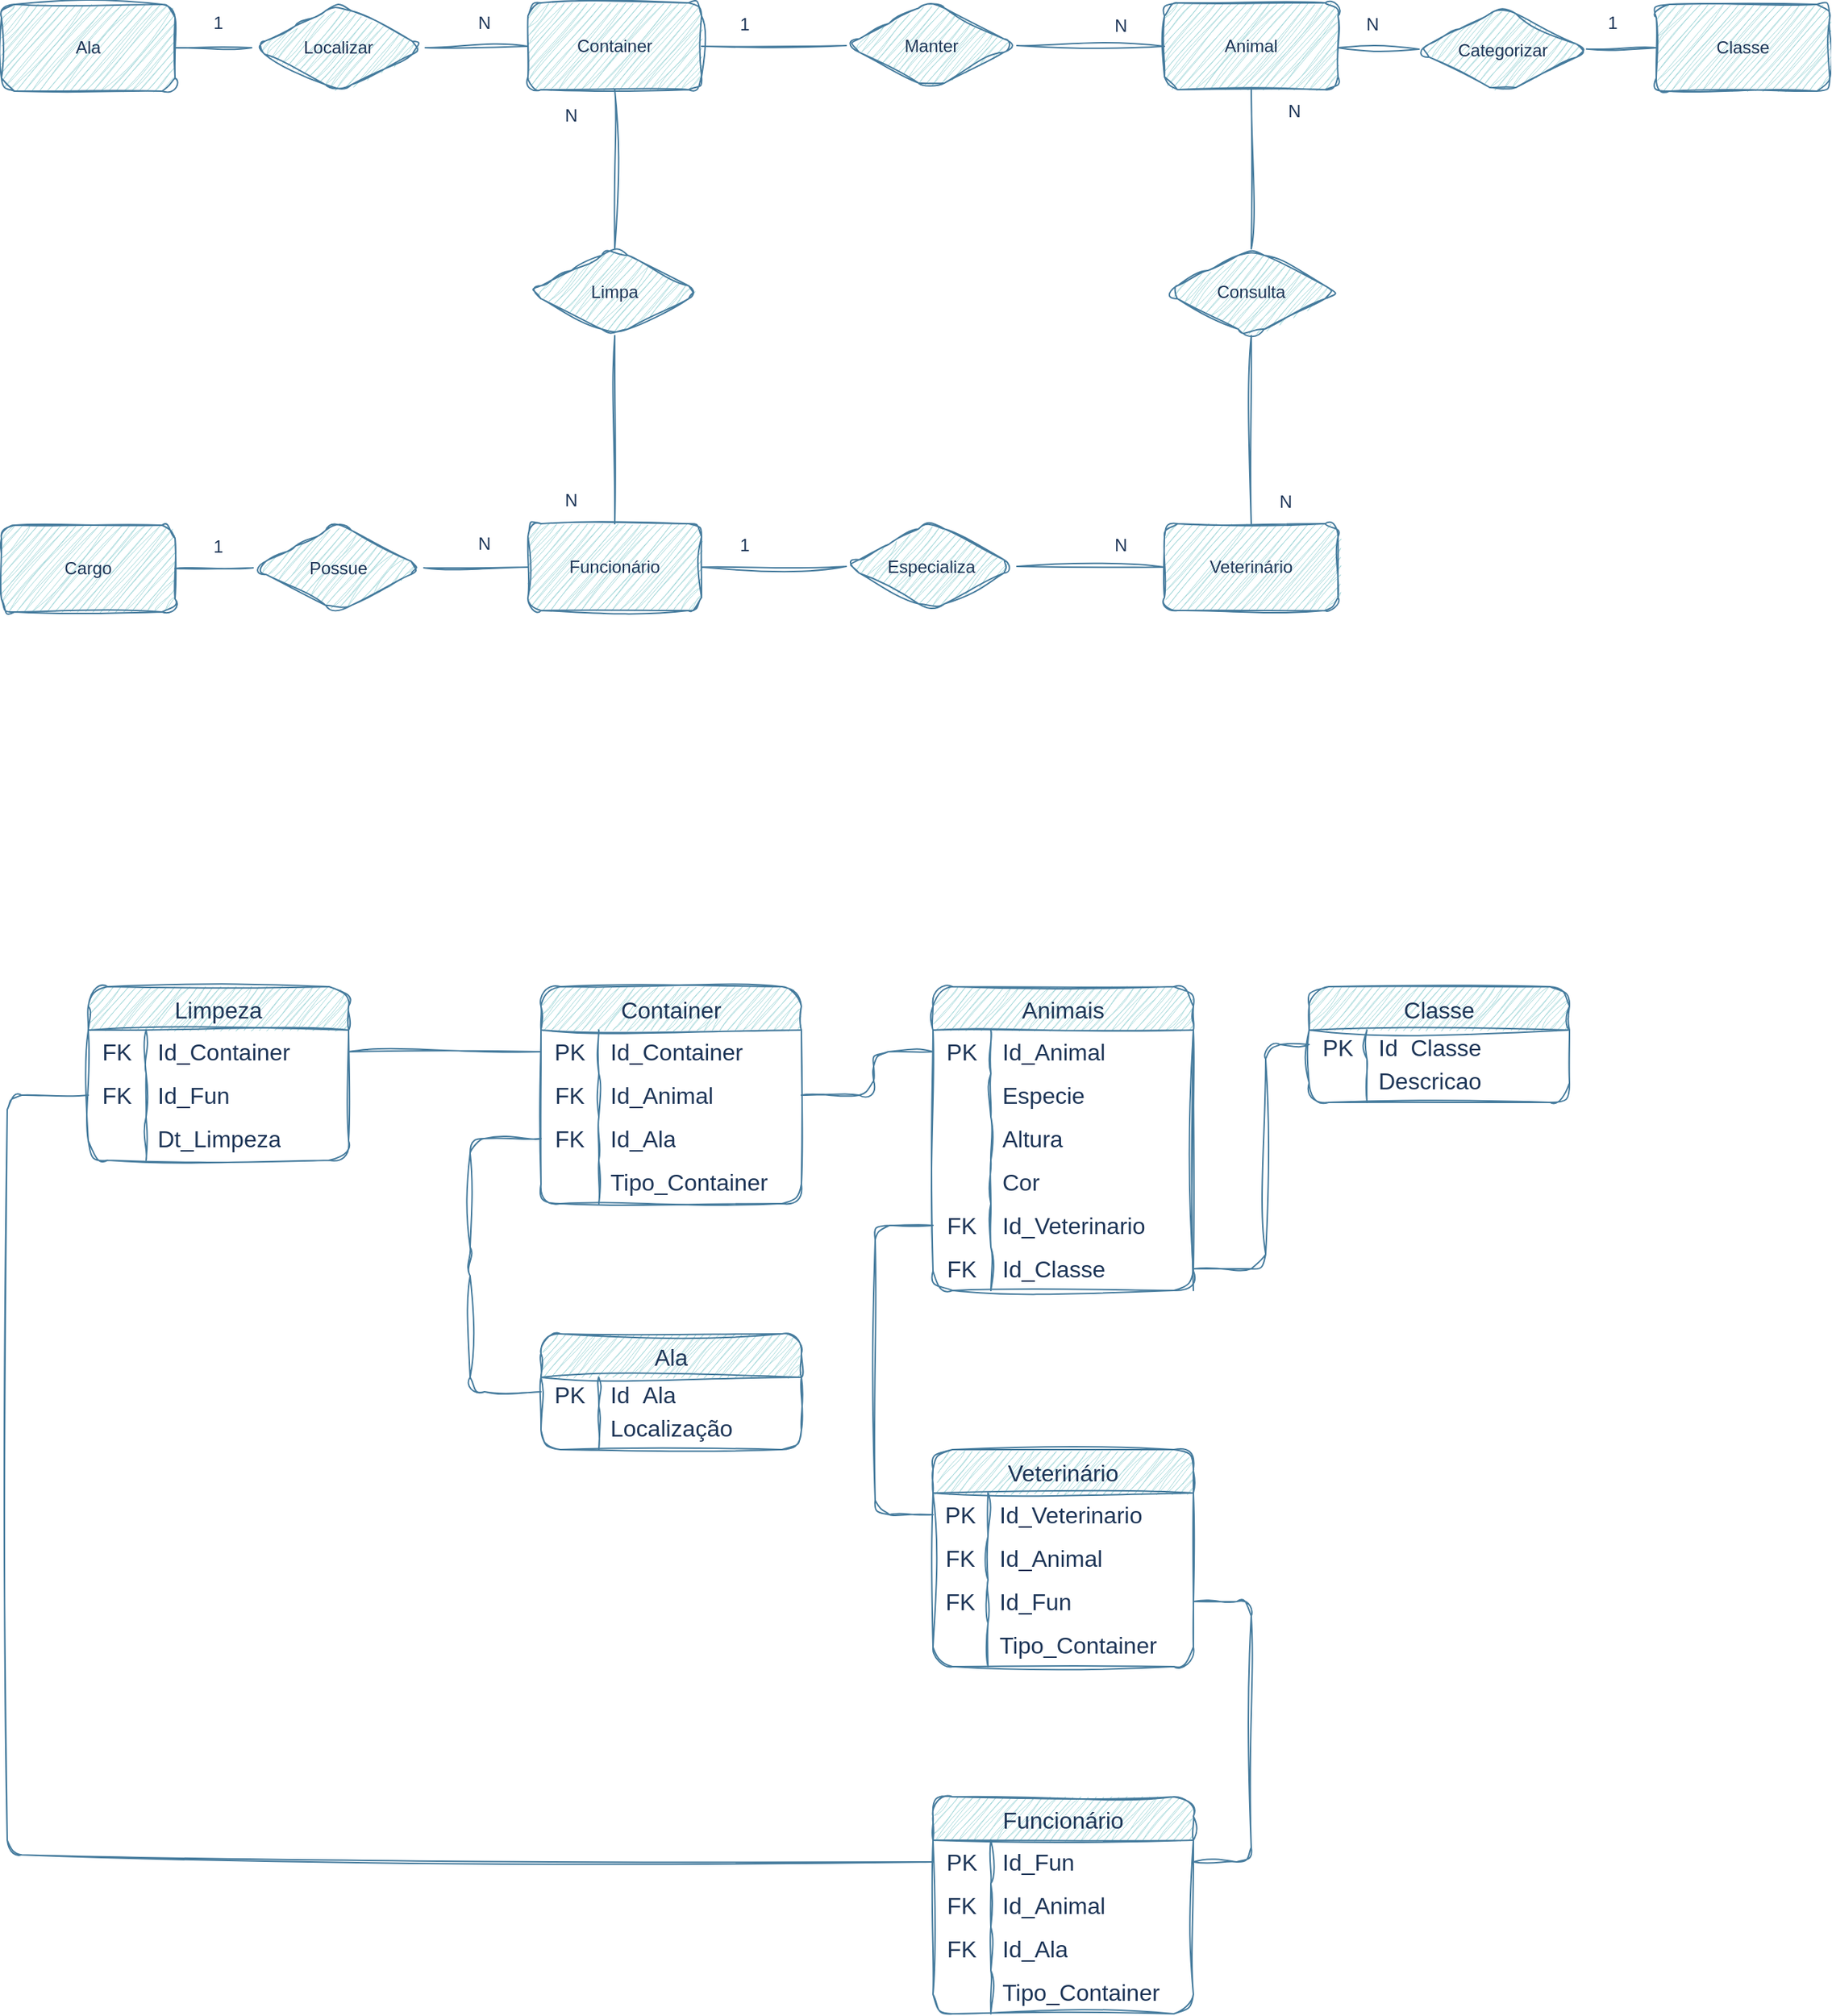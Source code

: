 <mxfile version="22.1.3" type="github">
  <diagram id="C5RBs43oDa-KdzZeNtuy" name="Page-1">
    <mxGraphModel dx="3082" dy="2547" grid="1" gridSize="10" guides="1" tooltips="1" connect="1" arrows="1" fold="1" page="1" pageScale="1" pageWidth="1169" pageHeight="827" background="#FFFFFF" math="0" shadow="0">
      <root>
        <mxCell id="WIyWlLk6GJQsqaUBKTNV-0" />
        <mxCell id="WIyWlLk6GJQsqaUBKTNV-1" parent="WIyWlLk6GJQsqaUBKTNV-0" />
        <mxCell id="AoaK_2IaSsDuwdZKF_Ht-1" value="Classe" style="rounded=1;whiteSpace=wrap;html=1;sketch=1;curveFitting=1;jiggle=2;labelBackgroundColor=none;fillColor=#A8DADC;strokeColor=#457B9D;fontColor=#1D3557;" parent="WIyWlLk6GJQsqaUBKTNV-1" vertex="1">
          <mxGeometry x="500" y="-919" width="120" height="60" as="geometry" />
        </mxCell>
        <mxCell id="AoaK_2IaSsDuwdZKF_Ht-3" value="" style="endArrow=none;html=1;rounded=1;entryX=0;entryY=0.5;entryDx=0;entryDy=0;sketch=1;curveFitting=1;jiggle=2;labelBackgroundColor=none;strokeColor=#457B9D;fontColor=default;" parent="WIyWlLk6GJQsqaUBKTNV-1" source="AoaK_2IaSsDuwdZKF_Ht-0" target="AoaK_2IaSsDuwdZKF_Ht-1" edge="1">
          <mxGeometry width="50" height="50" relative="1" as="geometry">
            <mxPoint x="478" y="-840" as="sourcePoint" />
            <mxPoint x="548.711" y="-890" as="targetPoint" />
          </mxGeometry>
        </mxCell>
        <mxCell id="AoaK_2IaSsDuwdZKF_Ht-4" value="Animal" style="rounded=1;whiteSpace=wrap;html=1;sketch=1;curveFitting=1;jiggle=2;labelBackgroundColor=none;fillColor=#A8DADC;strokeColor=#457B9D;fontColor=#1D3557;" parent="WIyWlLk6GJQsqaUBKTNV-1" vertex="1">
          <mxGeometry x="160" y="-920" width="120" height="60" as="geometry" />
        </mxCell>
        <mxCell id="AoaK_2IaSsDuwdZKF_Ht-8" value="N" style="text;html=1;strokeColor=none;fillColor=none;align=center;verticalAlign=middle;whiteSpace=wrap;rounded=1;sketch=1;curveFitting=1;jiggle=2;labelBackgroundColor=none;fontColor=#1D3557;" parent="WIyWlLk6GJQsqaUBKTNV-1" vertex="1">
          <mxGeometry x="274" y="-920" width="60" height="30" as="geometry" />
        </mxCell>
        <mxCell id="AoaK_2IaSsDuwdZKF_Ht-9" value="1" style="text;html=1;strokeColor=none;fillColor=none;align=center;verticalAlign=middle;whiteSpace=wrap;rounded=1;sketch=1;curveFitting=1;jiggle=2;labelBackgroundColor=none;fontColor=#1D3557;" parent="WIyWlLk6GJQsqaUBKTNV-1" vertex="1">
          <mxGeometry x="440" y="-921" width="60" height="30" as="geometry" />
        </mxCell>
        <mxCell id="AoaK_2IaSsDuwdZKF_Ht-14" value="Manter" style="rhombus;whiteSpace=wrap;html=1;rounded=1;sketch=1;curveFitting=1;jiggle=2;labelBackgroundColor=none;fillColor=#A8DADC;strokeColor=#457B9D;fontColor=#1D3557;" parent="WIyWlLk6GJQsqaUBKTNV-1" vertex="1">
          <mxGeometry x="-60" y="-921" width="118" height="61" as="geometry" />
        </mxCell>
        <mxCell id="AoaK_2IaSsDuwdZKF_Ht-15" value="Container" style="rounded=1;whiteSpace=wrap;html=1;sketch=1;curveFitting=1;jiggle=2;labelBackgroundColor=none;fillColor=#A8DADC;strokeColor=#457B9D;fontColor=#1D3557;" parent="WIyWlLk6GJQsqaUBKTNV-1" vertex="1">
          <mxGeometry x="-280" y="-920" width="120" height="60" as="geometry" />
        </mxCell>
        <mxCell id="AoaK_2IaSsDuwdZKF_Ht-16" value="" style="endArrow=none;html=1;rounded=1;exitX=1;exitY=0.5;exitDx=0;exitDy=0;entryX=0;entryY=0.5;entryDx=0;entryDy=0;sketch=1;curveFitting=1;jiggle=2;labelBackgroundColor=none;strokeColor=#457B9D;fontColor=default;" parent="WIyWlLk6GJQsqaUBKTNV-1" source="AoaK_2IaSsDuwdZKF_Ht-14" target="AoaK_2IaSsDuwdZKF_Ht-4" edge="1">
          <mxGeometry width="50" height="50" relative="1" as="geometry">
            <mxPoint x="290" y="-880" as="sourcePoint" />
            <mxPoint x="390" y="-880" as="targetPoint" />
          </mxGeometry>
        </mxCell>
        <mxCell id="AoaK_2IaSsDuwdZKF_Ht-17" value="" style="endArrow=none;html=1;rounded=1;exitX=1;exitY=0.5;exitDx=0;exitDy=0;entryX=0;entryY=0.5;entryDx=0;entryDy=0;sketch=1;curveFitting=1;jiggle=2;labelBackgroundColor=none;strokeColor=#457B9D;fontColor=default;" parent="WIyWlLk6GJQsqaUBKTNV-1" source="AoaK_2IaSsDuwdZKF_Ht-15" target="AoaK_2IaSsDuwdZKF_Ht-14" edge="1">
          <mxGeometry width="50" height="50" relative="1" as="geometry">
            <mxPoint x="38" y="-880" as="sourcePoint" />
            <mxPoint x="170" y="-880" as="targetPoint" />
          </mxGeometry>
        </mxCell>
        <mxCell id="AoaK_2IaSsDuwdZKF_Ht-18" value="N" style="text;html=1;strokeColor=none;fillColor=none;align=center;verticalAlign=middle;whiteSpace=wrap;rounded=1;sketch=1;curveFitting=1;jiggle=2;labelBackgroundColor=none;fontColor=#1D3557;" parent="WIyWlLk6GJQsqaUBKTNV-1" vertex="1">
          <mxGeometry x="100" y="-919" width="60" height="30" as="geometry" />
        </mxCell>
        <mxCell id="AoaK_2IaSsDuwdZKF_Ht-19" value="1" style="text;html=1;strokeColor=none;fillColor=none;align=center;verticalAlign=middle;whiteSpace=wrap;rounded=1;sketch=1;curveFitting=1;jiggle=2;labelBackgroundColor=none;fontColor=#1D3557;" parent="WIyWlLk6GJQsqaUBKTNV-1" vertex="1">
          <mxGeometry x="-160" y="-920" width="60" height="30" as="geometry" />
        </mxCell>
        <mxCell id="AoaK_2IaSsDuwdZKF_Ht-26" value="Veterinário" style="rounded=1;whiteSpace=wrap;html=1;sketch=1;curveFitting=1;jiggle=2;labelBackgroundColor=none;fillColor=#A8DADC;strokeColor=#457B9D;fontColor=#1D3557;" parent="WIyWlLk6GJQsqaUBKTNV-1" vertex="1">
          <mxGeometry x="160" y="-560" width="120" height="60" as="geometry" />
        </mxCell>
        <mxCell id="AoaK_2IaSsDuwdZKF_Ht-27" value="Consulta" style="rhombus;whiteSpace=wrap;html=1;rounded=1;sketch=1;curveFitting=1;jiggle=2;labelBackgroundColor=none;fillColor=#A8DADC;strokeColor=#457B9D;fontColor=#1D3557;" parent="WIyWlLk6GJQsqaUBKTNV-1" vertex="1">
          <mxGeometry x="160" y="-750" width="120" height="60" as="geometry" />
        </mxCell>
        <mxCell id="AoaK_2IaSsDuwdZKF_Ht-29" value="" style="endArrow=none;html=1;rounded=1;entryX=0.5;entryY=0;entryDx=0;entryDy=0;exitX=0.5;exitY=1;exitDx=0;exitDy=0;sketch=1;curveFitting=1;jiggle=2;labelBackgroundColor=none;strokeColor=#457B9D;fontColor=default;" parent="WIyWlLk6GJQsqaUBKTNV-1" source="AoaK_2IaSsDuwdZKF_Ht-27" target="AoaK_2IaSsDuwdZKF_Ht-26" edge="1">
          <mxGeometry width="50" height="50" relative="1" as="geometry">
            <mxPoint x="220" y="-680" as="sourcePoint" />
            <mxPoint x="230" y="-781" as="targetPoint" />
          </mxGeometry>
        </mxCell>
        <mxCell id="AoaK_2IaSsDuwdZKF_Ht-30" value="Funcionário" style="rounded=1;whiteSpace=wrap;html=1;sketch=1;curveFitting=1;jiggle=2;labelBackgroundColor=none;fillColor=#A8DADC;strokeColor=#457B9D;fontColor=#1D3557;" parent="WIyWlLk6GJQsqaUBKTNV-1" vertex="1">
          <mxGeometry x="-280" y="-560" width="120" height="60" as="geometry" />
        </mxCell>
        <mxCell id="AoaK_2IaSsDuwdZKF_Ht-35" value="N" style="text;html=1;strokeColor=none;fillColor=none;align=center;verticalAlign=middle;whiteSpace=wrap;rounded=1;sketch=1;curveFitting=1;jiggle=2;labelBackgroundColor=none;fontColor=#1D3557;" parent="WIyWlLk6GJQsqaUBKTNV-1" vertex="1">
          <mxGeometry x="214" y="-590" width="60" height="30" as="geometry" />
        </mxCell>
        <mxCell id="AoaK_2IaSsDuwdZKF_Ht-44" value="Animais" style="shape=table;startSize=30;container=1;collapsible=0;childLayout=tableLayout;fixedRows=1;rowLines=0;fontStyle=0;strokeColor=#457B9D;fontSize=16;rounded=1;sketch=1;curveFitting=1;jiggle=2;labelBackgroundColor=none;fillColor=#A8DADC;fontColor=#1D3557;" parent="WIyWlLk6GJQsqaUBKTNV-1" vertex="1">
          <mxGeometry y="-240" width="180" height="210" as="geometry" />
        </mxCell>
        <mxCell id="AoaK_2IaSsDuwdZKF_Ht-45" value="" style="shape=tableRow;horizontal=0;startSize=0;swimlaneHead=0;swimlaneBody=0;top=0;left=0;bottom=0;right=0;collapsible=0;dropTarget=0;fillColor=none;points=[[0,0.5],[1,0.5]];portConstraint=eastwest;strokeColor=#457B9D;fontSize=16;rounded=1;sketch=1;curveFitting=1;jiggle=2;labelBackgroundColor=none;fontColor=#1D3557;" parent="AoaK_2IaSsDuwdZKF_Ht-44" vertex="1">
          <mxGeometry y="30" width="180" height="30" as="geometry" />
        </mxCell>
        <mxCell id="AoaK_2IaSsDuwdZKF_Ht-46" value="PK" style="shape=partialRectangle;html=1;whiteSpace=wrap;connectable=0;fillColor=none;top=0;left=0;bottom=0;right=0;overflow=hidden;pointerEvents=1;strokeColor=#457B9D;fontSize=16;rounded=1;sketch=1;curveFitting=1;jiggle=2;labelBackgroundColor=none;fontColor=#1D3557;" parent="AoaK_2IaSsDuwdZKF_Ht-45" vertex="1">
          <mxGeometry width="40" height="30" as="geometry">
            <mxRectangle width="40" height="30" as="alternateBounds" />
          </mxGeometry>
        </mxCell>
        <mxCell id="AoaK_2IaSsDuwdZKF_Ht-47" value="Id_Animal" style="shape=partialRectangle;html=1;whiteSpace=wrap;connectable=0;fillColor=none;top=0;left=0;bottom=0;right=0;align=left;spacingLeft=6;overflow=hidden;strokeColor=#457B9D;fontSize=16;rounded=1;sketch=1;curveFitting=1;jiggle=2;labelBackgroundColor=none;fontColor=#1D3557;" parent="AoaK_2IaSsDuwdZKF_Ht-45" vertex="1">
          <mxGeometry x="40" width="140" height="30" as="geometry">
            <mxRectangle width="140" height="30" as="alternateBounds" />
          </mxGeometry>
        </mxCell>
        <mxCell id="AoaK_2IaSsDuwdZKF_Ht-48" value="" style="shape=tableRow;horizontal=0;startSize=0;swimlaneHead=0;swimlaneBody=0;top=0;left=0;bottom=0;right=0;collapsible=0;dropTarget=0;fillColor=none;points=[[0,0.5],[1,0.5]];portConstraint=eastwest;strokeColor=#457B9D;fontSize=16;rounded=1;sketch=1;curveFitting=1;jiggle=2;labelBackgroundColor=none;fontColor=#1D3557;" parent="AoaK_2IaSsDuwdZKF_Ht-44" vertex="1">
          <mxGeometry y="60" width="180" height="30" as="geometry" />
        </mxCell>
        <mxCell id="AoaK_2IaSsDuwdZKF_Ht-49" value="" style="shape=partialRectangle;html=1;whiteSpace=wrap;connectable=0;fillColor=none;top=0;left=0;bottom=0;right=0;overflow=hidden;strokeColor=#457B9D;fontSize=16;rounded=1;sketch=1;curveFitting=1;jiggle=2;labelBackgroundColor=none;fontColor=#1D3557;" parent="AoaK_2IaSsDuwdZKF_Ht-48" vertex="1">
          <mxGeometry width="40" height="30" as="geometry">
            <mxRectangle width="40" height="30" as="alternateBounds" />
          </mxGeometry>
        </mxCell>
        <mxCell id="AoaK_2IaSsDuwdZKF_Ht-50" value="Especie" style="shape=partialRectangle;html=1;whiteSpace=wrap;connectable=0;fillColor=none;top=0;left=0;bottom=0;right=0;align=left;spacingLeft=6;overflow=hidden;strokeColor=#457B9D;fontSize=16;rounded=1;sketch=1;curveFitting=1;jiggle=2;labelBackgroundColor=none;fontColor=#1D3557;" parent="AoaK_2IaSsDuwdZKF_Ht-48" vertex="1">
          <mxGeometry x="40" width="140" height="30" as="geometry">
            <mxRectangle width="140" height="30" as="alternateBounds" />
          </mxGeometry>
        </mxCell>
        <mxCell id="AoaK_2IaSsDuwdZKF_Ht-51" value="" style="shape=tableRow;horizontal=0;startSize=0;swimlaneHead=0;swimlaneBody=0;top=0;left=0;bottom=0;right=0;collapsible=0;dropTarget=0;fillColor=none;points=[[0,0.5],[1,0.5]];portConstraint=eastwest;strokeColor=#457B9D;fontSize=16;rounded=1;sketch=1;curveFitting=1;jiggle=2;labelBackgroundColor=none;fontColor=#1D3557;" parent="AoaK_2IaSsDuwdZKF_Ht-44" vertex="1">
          <mxGeometry y="90" width="180" height="30" as="geometry" />
        </mxCell>
        <mxCell id="AoaK_2IaSsDuwdZKF_Ht-52" value="" style="shape=partialRectangle;html=1;whiteSpace=wrap;connectable=0;fillColor=none;top=0;left=0;bottom=0;right=0;overflow=hidden;strokeColor=#457B9D;fontSize=16;rounded=1;sketch=1;curveFitting=1;jiggle=2;labelBackgroundColor=none;fontColor=#1D3557;" parent="AoaK_2IaSsDuwdZKF_Ht-51" vertex="1">
          <mxGeometry width="40" height="30" as="geometry">
            <mxRectangle width="40" height="30" as="alternateBounds" />
          </mxGeometry>
        </mxCell>
        <mxCell id="AoaK_2IaSsDuwdZKF_Ht-53" value="Altura" style="shape=partialRectangle;html=1;whiteSpace=wrap;connectable=0;fillColor=none;top=0;left=0;bottom=0;right=0;align=left;spacingLeft=6;overflow=hidden;strokeColor=#457B9D;fontSize=16;rounded=1;sketch=1;curveFitting=1;jiggle=2;labelBackgroundColor=none;fontColor=#1D3557;" parent="AoaK_2IaSsDuwdZKF_Ht-51" vertex="1">
          <mxGeometry x="40" width="140" height="30" as="geometry">
            <mxRectangle width="140" height="30" as="alternateBounds" />
          </mxGeometry>
        </mxCell>
        <mxCell id="AoaK_2IaSsDuwdZKF_Ht-56" value="" style="shape=tableRow;horizontal=0;startSize=0;swimlaneHead=0;swimlaneBody=0;top=0;left=0;bottom=0;right=0;collapsible=0;dropTarget=0;fillColor=none;points=[[0,0.5],[1,0.5]];portConstraint=eastwest;strokeColor=#457B9D;fontSize=16;rounded=1;sketch=1;curveFitting=1;jiggle=2;labelBackgroundColor=none;fontColor=#1D3557;" parent="AoaK_2IaSsDuwdZKF_Ht-44" vertex="1">
          <mxGeometry y="120" width="180" height="30" as="geometry" />
        </mxCell>
        <mxCell id="AoaK_2IaSsDuwdZKF_Ht-57" value="" style="shape=partialRectangle;html=1;whiteSpace=wrap;connectable=0;fillColor=none;top=0;left=0;bottom=0;right=0;overflow=hidden;strokeColor=#457B9D;fontSize=16;rounded=1;sketch=1;curveFitting=1;jiggle=2;labelBackgroundColor=none;fontColor=#1D3557;" parent="AoaK_2IaSsDuwdZKF_Ht-56" vertex="1">
          <mxGeometry width="40" height="30" as="geometry">
            <mxRectangle width="40" height="30" as="alternateBounds" />
          </mxGeometry>
        </mxCell>
        <mxCell id="AoaK_2IaSsDuwdZKF_Ht-58" value="Cor" style="shape=partialRectangle;html=1;whiteSpace=wrap;connectable=0;fillColor=none;top=0;left=0;bottom=0;right=0;align=left;spacingLeft=6;overflow=hidden;strokeColor=#457B9D;fontSize=16;rounded=1;sketch=1;curveFitting=1;jiggle=2;labelBackgroundColor=none;fontColor=#1D3557;" parent="AoaK_2IaSsDuwdZKF_Ht-56" vertex="1">
          <mxGeometry x="40" width="140" height="30" as="geometry">
            <mxRectangle width="140" height="30" as="alternateBounds" />
          </mxGeometry>
        </mxCell>
        <mxCell id="lIdoPf1gGKjcN349rqHI-57" value="" style="shape=tableRow;horizontal=0;startSize=0;swimlaneHead=0;swimlaneBody=0;top=0;left=0;bottom=0;right=0;collapsible=0;dropTarget=0;fillColor=none;points=[[0,0.5],[1,0.5]];portConstraint=eastwest;strokeColor=#457B9D;fontSize=16;rounded=1;sketch=1;curveFitting=1;jiggle=2;labelBackgroundColor=none;fontColor=#1D3557;" vertex="1" parent="AoaK_2IaSsDuwdZKF_Ht-44">
          <mxGeometry y="150" width="180" height="30" as="geometry" />
        </mxCell>
        <mxCell id="lIdoPf1gGKjcN349rqHI-58" value="FK" style="shape=partialRectangle;html=1;whiteSpace=wrap;connectable=0;fillColor=none;top=0;left=0;bottom=0;right=0;overflow=hidden;strokeColor=#457B9D;fontSize=16;rounded=1;sketch=1;curveFitting=1;jiggle=2;labelBackgroundColor=none;fontColor=#1D3557;" vertex="1" parent="lIdoPf1gGKjcN349rqHI-57">
          <mxGeometry width="40" height="30" as="geometry">
            <mxRectangle width="40" height="30" as="alternateBounds" />
          </mxGeometry>
        </mxCell>
        <mxCell id="lIdoPf1gGKjcN349rqHI-59" value="Id_Veterinario" style="shape=partialRectangle;html=1;whiteSpace=wrap;connectable=0;fillColor=none;top=0;left=0;bottom=0;right=0;align=left;spacingLeft=6;overflow=hidden;strokeColor=#457B9D;fontSize=16;rounded=1;sketch=1;curveFitting=1;jiggle=2;labelBackgroundColor=none;fontColor=#1D3557;" vertex="1" parent="lIdoPf1gGKjcN349rqHI-57">
          <mxGeometry x="40" width="140" height="30" as="geometry">
            <mxRectangle width="140" height="30" as="alternateBounds" />
          </mxGeometry>
        </mxCell>
        <mxCell id="AoaK_2IaSsDuwdZKF_Ht-115" value="" style="shape=tableRow;horizontal=0;startSize=0;swimlaneHead=0;swimlaneBody=0;top=0;left=0;bottom=0;right=0;collapsible=0;dropTarget=0;fillColor=none;points=[[0,0.5],[1,0.5]];portConstraint=eastwest;strokeColor=#457B9D;fontSize=16;rounded=1;sketch=1;curveFitting=1;jiggle=2;labelBackgroundColor=none;fontColor=#1D3557;" parent="AoaK_2IaSsDuwdZKF_Ht-44" vertex="1">
          <mxGeometry y="180" width="180" height="30" as="geometry" />
        </mxCell>
        <mxCell id="AoaK_2IaSsDuwdZKF_Ht-116" value="FK" style="shape=partialRectangle;html=1;whiteSpace=wrap;connectable=0;fillColor=none;top=0;left=0;bottom=0;right=0;overflow=hidden;strokeColor=#457B9D;fontSize=16;rounded=1;sketch=1;curveFitting=1;jiggle=2;labelBackgroundColor=none;fontColor=#1D3557;" parent="AoaK_2IaSsDuwdZKF_Ht-115" vertex="1">
          <mxGeometry width="40" height="30" as="geometry">
            <mxRectangle width="40" height="30" as="alternateBounds" />
          </mxGeometry>
        </mxCell>
        <mxCell id="AoaK_2IaSsDuwdZKF_Ht-117" value="Id_Classe" style="shape=partialRectangle;html=1;whiteSpace=wrap;connectable=0;fillColor=none;top=0;left=0;bottom=0;right=0;align=left;spacingLeft=6;overflow=hidden;strokeColor=#457B9D;fontSize=16;rounded=1;sketch=1;curveFitting=1;jiggle=2;labelBackgroundColor=none;fontColor=#1D3557;" parent="AoaK_2IaSsDuwdZKF_Ht-115" vertex="1">
          <mxGeometry x="40" width="140" height="30" as="geometry">
            <mxRectangle width="140" height="30" as="alternateBounds" />
          </mxGeometry>
        </mxCell>
        <mxCell id="lIdoPf1gGKjcN349rqHI-10" value="" style="shape=waypoint;sketch=1;size=6;pointerEvents=1;points=[];fillColor=#A8DADC;resizable=0;rotatable=0;perimeter=centerPerimeter;snapToPoint=1;fontSize=16;strokeColor=#457B9D;fontColor=#1D3557;startSize=30;fontStyle=0;rounded=1;curveFitting=1;jiggle=2;labelBackgroundColor=none;hachureGap=4;fontFamily=Architects Daughter;fontSource=https%3A%2F%2Ffonts.googleapis.com%2Fcss%3Ffamily%3DArchitects%2BDaughter;" vertex="1" parent="AoaK_2IaSsDuwdZKF_Ht-115">
          <mxGeometry x="180" width="NaN" height="30" as="geometry">
            <mxRectangle width="NaN" height="30" as="alternateBounds" />
          </mxGeometry>
        </mxCell>
        <mxCell id="AoaK_2IaSsDuwdZKF_Ht-59" value="Container" style="shape=table;startSize=30;container=1;collapsible=0;childLayout=tableLayout;fixedRows=1;rowLines=0;fontStyle=0;strokeColor=#457B9D;fontSize=16;rounded=1;sketch=1;curveFitting=1;jiggle=2;labelBackgroundColor=none;fillColor=#A8DADC;fontColor=#1D3557;" parent="WIyWlLk6GJQsqaUBKTNV-1" vertex="1">
          <mxGeometry x="-271" y="-240" width="180" height="150" as="geometry" />
        </mxCell>
        <mxCell id="AoaK_2IaSsDuwdZKF_Ht-60" value="" style="shape=tableRow;horizontal=0;startSize=0;swimlaneHead=0;swimlaneBody=0;top=0;left=0;bottom=0;right=0;collapsible=0;dropTarget=0;fillColor=none;points=[[0,0.5],[1,0.5]];portConstraint=eastwest;strokeColor=#457B9D;fontSize=16;rounded=1;sketch=1;curveFitting=1;jiggle=2;labelBackgroundColor=none;fontColor=#1D3557;" parent="AoaK_2IaSsDuwdZKF_Ht-59" vertex="1">
          <mxGeometry y="30" width="180" height="30" as="geometry" />
        </mxCell>
        <mxCell id="AoaK_2IaSsDuwdZKF_Ht-61" value="PK" style="shape=partialRectangle;html=1;whiteSpace=wrap;connectable=0;fillColor=none;top=0;left=0;bottom=0;right=0;overflow=hidden;pointerEvents=1;strokeColor=#457B9D;fontSize=16;rounded=1;sketch=1;curveFitting=1;jiggle=2;labelBackgroundColor=none;fontColor=#1D3557;" parent="AoaK_2IaSsDuwdZKF_Ht-60" vertex="1">
          <mxGeometry width="40" height="30" as="geometry">
            <mxRectangle width="40" height="30" as="alternateBounds" />
          </mxGeometry>
        </mxCell>
        <mxCell id="AoaK_2IaSsDuwdZKF_Ht-62" value="Id_Container" style="shape=partialRectangle;html=1;whiteSpace=wrap;connectable=0;fillColor=none;top=0;left=0;bottom=0;right=0;align=left;spacingLeft=6;overflow=hidden;strokeColor=#457B9D;fontSize=16;rounded=1;sketch=1;curveFitting=1;jiggle=2;labelBackgroundColor=none;fontColor=#1D3557;" parent="AoaK_2IaSsDuwdZKF_Ht-60" vertex="1">
          <mxGeometry x="40" width="140" height="30" as="geometry">
            <mxRectangle width="140" height="30" as="alternateBounds" />
          </mxGeometry>
        </mxCell>
        <mxCell id="AoaK_2IaSsDuwdZKF_Ht-63" value="" style="shape=tableRow;horizontal=0;startSize=0;swimlaneHead=0;swimlaneBody=0;top=0;left=0;bottom=0;right=0;collapsible=0;dropTarget=0;fillColor=none;points=[[0,0.5],[1,0.5]];portConstraint=eastwest;strokeColor=#457B9D;fontSize=16;rounded=1;sketch=1;curveFitting=1;jiggle=2;labelBackgroundColor=none;fontColor=#1D3557;" parent="AoaK_2IaSsDuwdZKF_Ht-59" vertex="1">
          <mxGeometry y="60" width="180" height="30" as="geometry" />
        </mxCell>
        <mxCell id="AoaK_2IaSsDuwdZKF_Ht-64" value="FK" style="shape=partialRectangle;html=1;whiteSpace=wrap;connectable=0;fillColor=none;top=0;left=0;bottom=0;right=0;overflow=hidden;strokeColor=#457B9D;fontSize=16;rounded=1;sketch=1;curveFitting=1;jiggle=2;labelBackgroundColor=none;fontColor=#1D3557;" parent="AoaK_2IaSsDuwdZKF_Ht-63" vertex="1">
          <mxGeometry width="40" height="30" as="geometry">
            <mxRectangle width="40" height="30" as="alternateBounds" />
          </mxGeometry>
        </mxCell>
        <mxCell id="AoaK_2IaSsDuwdZKF_Ht-65" value="Id_Animal" style="shape=partialRectangle;html=1;whiteSpace=wrap;connectable=0;fillColor=none;top=0;left=0;bottom=0;right=0;align=left;spacingLeft=6;overflow=hidden;strokeColor=#457B9D;fontSize=16;rounded=1;sketch=1;curveFitting=1;jiggle=2;labelBackgroundColor=none;fontColor=#1D3557;" parent="AoaK_2IaSsDuwdZKF_Ht-63" vertex="1">
          <mxGeometry x="40" width="140" height="30" as="geometry">
            <mxRectangle width="140" height="30" as="alternateBounds" />
          </mxGeometry>
        </mxCell>
        <mxCell id="AoaK_2IaSsDuwdZKF_Ht-85" value="" style="shape=tableRow;horizontal=0;startSize=0;swimlaneHead=0;swimlaneBody=0;top=0;left=0;bottom=0;right=0;collapsible=0;dropTarget=0;fillColor=none;points=[[0,0.5],[1,0.5]];portConstraint=eastwest;strokeColor=#457B9D;fontSize=16;rounded=1;sketch=1;curveFitting=1;jiggle=2;labelBackgroundColor=none;fontColor=#1D3557;" parent="AoaK_2IaSsDuwdZKF_Ht-59" vertex="1">
          <mxGeometry y="90" width="180" height="30" as="geometry" />
        </mxCell>
        <mxCell id="AoaK_2IaSsDuwdZKF_Ht-86" value="FK" style="shape=partialRectangle;html=1;whiteSpace=wrap;connectable=0;fillColor=none;top=0;left=0;bottom=0;right=0;overflow=hidden;strokeColor=#457B9D;fontSize=16;rounded=1;sketch=1;curveFitting=1;jiggle=2;labelBackgroundColor=none;fontColor=#1D3557;" parent="AoaK_2IaSsDuwdZKF_Ht-85" vertex="1">
          <mxGeometry width="40" height="30" as="geometry">
            <mxRectangle width="40" height="30" as="alternateBounds" />
          </mxGeometry>
        </mxCell>
        <mxCell id="AoaK_2IaSsDuwdZKF_Ht-87" value="Id_Ala" style="shape=partialRectangle;html=1;whiteSpace=wrap;connectable=0;fillColor=none;top=0;left=0;bottom=0;right=0;align=left;spacingLeft=6;overflow=hidden;strokeColor=#457B9D;fontSize=16;rounded=1;sketch=1;curveFitting=1;jiggle=2;labelBackgroundColor=none;fontColor=#1D3557;" parent="AoaK_2IaSsDuwdZKF_Ht-85" vertex="1">
          <mxGeometry x="40" width="140" height="30" as="geometry">
            <mxRectangle width="140" height="30" as="alternateBounds" />
          </mxGeometry>
        </mxCell>
        <mxCell id="AoaK_2IaSsDuwdZKF_Ht-66" value="" style="shape=tableRow;horizontal=0;startSize=0;swimlaneHead=0;swimlaneBody=0;top=0;left=0;bottom=0;right=0;collapsible=0;dropTarget=0;fillColor=none;points=[[0,0.5],[1,0.5]];portConstraint=eastwest;strokeColor=#457B9D;fontSize=16;rounded=1;sketch=1;curveFitting=1;jiggle=2;labelBackgroundColor=none;fontColor=#1D3557;" parent="AoaK_2IaSsDuwdZKF_Ht-59" vertex="1">
          <mxGeometry y="120" width="180" height="30" as="geometry" />
        </mxCell>
        <mxCell id="AoaK_2IaSsDuwdZKF_Ht-67" value="" style="shape=partialRectangle;html=1;whiteSpace=wrap;connectable=0;fillColor=none;top=0;left=0;bottom=0;right=0;overflow=hidden;strokeColor=#457B9D;fontSize=16;rounded=1;sketch=1;curveFitting=1;jiggle=2;labelBackgroundColor=none;fontColor=#1D3557;" parent="AoaK_2IaSsDuwdZKF_Ht-66" vertex="1">
          <mxGeometry width="40" height="30" as="geometry">
            <mxRectangle width="40" height="30" as="alternateBounds" />
          </mxGeometry>
        </mxCell>
        <mxCell id="AoaK_2IaSsDuwdZKF_Ht-68" value="Tipo_Container" style="shape=partialRectangle;html=1;whiteSpace=wrap;connectable=0;fillColor=none;top=0;left=0;bottom=0;right=0;align=left;spacingLeft=6;overflow=hidden;strokeColor=#457B9D;fontSize=16;rounded=1;sketch=1;curveFitting=1;jiggle=2;labelBackgroundColor=none;fontColor=#1D3557;" parent="AoaK_2IaSsDuwdZKF_Ht-66" vertex="1">
          <mxGeometry x="40" width="140" height="30" as="geometry">
            <mxRectangle width="140" height="30" as="alternateBounds" />
          </mxGeometry>
        </mxCell>
        <mxCell id="AoaK_2IaSsDuwdZKF_Ht-75" value="Ala" style="shape=table;startSize=30;container=1;collapsible=0;childLayout=tableLayout;fixedRows=1;rowLines=0;fontStyle=0;strokeColor=#457B9D;fontSize=16;rounded=1;sketch=1;curveFitting=1;jiggle=2;labelBackgroundColor=none;fillColor=#A8DADC;fontColor=#1D3557;" parent="WIyWlLk6GJQsqaUBKTNV-1" vertex="1">
          <mxGeometry x="-271" width="180" height="80" as="geometry" />
        </mxCell>
        <mxCell id="AoaK_2IaSsDuwdZKF_Ht-76" value="" style="shape=tableRow;horizontal=0;startSize=0;swimlaneHead=0;swimlaneBody=0;top=0;left=0;bottom=0;right=0;collapsible=0;dropTarget=0;fillColor=none;points=[[0,0.5],[1,0.5]];portConstraint=eastwest;strokeColor=#457B9D;fontSize=16;rounded=1;sketch=1;curveFitting=1;jiggle=2;labelBackgroundColor=none;fontColor=#1D3557;" parent="AoaK_2IaSsDuwdZKF_Ht-75" vertex="1">
          <mxGeometry y="30" width="180" height="20" as="geometry" />
        </mxCell>
        <mxCell id="AoaK_2IaSsDuwdZKF_Ht-77" value="PK" style="shape=partialRectangle;html=1;whiteSpace=wrap;connectable=0;fillColor=none;top=0;left=0;bottom=0;right=0;overflow=hidden;pointerEvents=1;strokeColor=#457B9D;fontSize=16;rounded=1;sketch=1;curveFitting=1;jiggle=2;labelBackgroundColor=none;fontColor=#1D3557;" parent="AoaK_2IaSsDuwdZKF_Ht-76" vertex="1">
          <mxGeometry width="40" height="20" as="geometry">
            <mxRectangle width="40" height="20" as="alternateBounds" />
          </mxGeometry>
        </mxCell>
        <mxCell id="AoaK_2IaSsDuwdZKF_Ht-78" value="Id_Ala" style="shape=partialRectangle;html=1;whiteSpace=wrap;connectable=0;fillColor=none;top=0;left=0;bottom=0;right=0;align=left;spacingLeft=6;overflow=hidden;strokeColor=#457B9D;fontSize=16;rounded=1;sketch=1;curveFitting=1;jiggle=2;labelBackgroundColor=none;fontColor=#1D3557;" parent="AoaK_2IaSsDuwdZKF_Ht-76" vertex="1">
          <mxGeometry x="40" width="140" height="20" as="geometry">
            <mxRectangle width="140" height="20" as="alternateBounds" />
          </mxGeometry>
        </mxCell>
        <mxCell id="AoaK_2IaSsDuwdZKF_Ht-79" value="" style="shape=tableRow;horizontal=0;startSize=0;swimlaneHead=0;swimlaneBody=0;top=0;left=0;bottom=0;right=0;collapsible=0;dropTarget=0;fillColor=none;points=[[0,0.5],[1,0.5]];portConstraint=eastwest;strokeColor=#457B9D;fontSize=16;rounded=1;sketch=1;curveFitting=1;jiggle=2;labelBackgroundColor=none;fontColor=#1D3557;" parent="AoaK_2IaSsDuwdZKF_Ht-75" vertex="1">
          <mxGeometry y="50" width="180" height="30" as="geometry" />
        </mxCell>
        <mxCell id="AoaK_2IaSsDuwdZKF_Ht-80" value="" style="shape=partialRectangle;html=1;whiteSpace=wrap;connectable=0;fillColor=none;top=0;left=0;bottom=0;right=0;overflow=hidden;strokeColor=#457B9D;fontSize=16;rounded=1;sketch=1;curveFitting=1;jiggle=2;labelBackgroundColor=none;fontColor=#1D3557;" parent="AoaK_2IaSsDuwdZKF_Ht-79" vertex="1">
          <mxGeometry width="40" height="30" as="geometry">
            <mxRectangle width="40" height="30" as="alternateBounds" />
          </mxGeometry>
        </mxCell>
        <mxCell id="AoaK_2IaSsDuwdZKF_Ht-81" value="Localização" style="shape=partialRectangle;html=1;whiteSpace=wrap;connectable=0;fillColor=none;top=0;left=0;bottom=0;right=0;align=left;spacingLeft=6;overflow=hidden;strokeColor=#457B9D;fontSize=16;rounded=1;sketch=1;curveFitting=1;jiggle=2;labelBackgroundColor=none;fontColor=#1D3557;" parent="AoaK_2IaSsDuwdZKF_Ht-79" vertex="1">
          <mxGeometry x="40" width="140" height="30" as="geometry">
            <mxRectangle width="140" height="30" as="alternateBounds" />
          </mxGeometry>
        </mxCell>
        <mxCell id="AoaK_2IaSsDuwdZKF_Ht-88" value="" style="endArrow=none;html=1;rounded=1;exitX=0;exitY=0.5;exitDx=0;exitDy=0;entryX=1;entryY=0.5;entryDx=0;entryDy=0;sketch=1;curveFitting=1;jiggle=2;labelBackgroundColor=none;strokeColor=#457B9D;fontColor=default;" parent="WIyWlLk6GJQsqaUBKTNV-1" source="AoaK_2IaSsDuwdZKF_Ht-45" target="AoaK_2IaSsDuwdZKF_Ht-63" edge="1">
          <mxGeometry width="50" height="50" relative="1" as="geometry">
            <mxPoint x="-90" y="-360" as="sourcePoint" />
            <mxPoint x="-91" y="-300" as="targetPoint" />
            <Array as="points">
              <mxPoint x="-41" y="-195" />
              <mxPoint x="-41" y="-165" />
            </Array>
          </mxGeometry>
        </mxCell>
        <mxCell id="AoaK_2IaSsDuwdZKF_Ht-89" value="" style="endArrow=none;html=1;rounded=1;exitX=0;exitY=0.5;exitDx=0;exitDy=0;entryX=0;entryY=0.5;entryDx=0;entryDy=0;sketch=1;curveFitting=1;jiggle=2;labelBackgroundColor=none;strokeColor=#457B9D;fontColor=default;" parent="WIyWlLk6GJQsqaUBKTNV-1" source="AoaK_2IaSsDuwdZKF_Ht-85" target="AoaK_2IaSsDuwdZKF_Ht-76" edge="1">
          <mxGeometry width="50" height="50" relative="1" as="geometry">
            <mxPoint x="-290" y="-220" as="sourcePoint" />
            <mxPoint x="-300" y="-40" as="targetPoint" />
            <Array as="points">
              <mxPoint x="-320" y="-135" />
              <mxPoint x="-320" y="-50" />
              <mxPoint x="-320" y="40" />
            </Array>
          </mxGeometry>
        </mxCell>
        <mxCell id="AoaK_2IaSsDuwdZKF_Ht-118" value="Classe" style="shape=table;startSize=30;container=1;collapsible=0;childLayout=tableLayout;fixedRows=1;rowLines=0;fontStyle=0;strokeColor=#457B9D;fontSize=16;rounded=1;sketch=1;curveFitting=1;jiggle=2;labelBackgroundColor=none;fillColor=#A8DADC;fontColor=#1D3557;" parent="WIyWlLk6GJQsqaUBKTNV-1" vertex="1">
          <mxGeometry x="260" y="-240" width="180" height="80" as="geometry" />
        </mxCell>
        <mxCell id="AoaK_2IaSsDuwdZKF_Ht-119" value="" style="shape=tableRow;horizontal=0;startSize=0;swimlaneHead=0;swimlaneBody=0;top=0;left=0;bottom=0;right=0;collapsible=0;dropTarget=0;fillColor=none;points=[[0,0.5],[1,0.5]];portConstraint=eastwest;strokeColor=#457B9D;fontSize=16;rounded=1;sketch=1;curveFitting=1;jiggle=2;labelBackgroundColor=none;fontColor=#1D3557;" parent="AoaK_2IaSsDuwdZKF_Ht-118" vertex="1">
          <mxGeometry y="30" width="180" height="20" as="geometry" />
        </mxCell>
        <mxCell id="AoaK_2IaSsDuwdZKF_Ht-120" value="PK" style="shape=partialRectangle;html=1;whiteSpace=wrap;connectable=0;fillColor=none;top=0;left=0;bottom=0;right=0;overflow=hidden;pointerEvents=1;strokeColor=#457B9D;fontSize=16;rounded=1;sketch=1;curveFitting=1;jiggle=2;labelBackgroundColor=none;fontColor=#1D3557;" parent="AoaK_2IaSsDuwdZKF_Ht-119" vertex="1">
          <mxGeometry width="40" height="20" as="geometry">
            <mxRectangle width="40" height="20" as="alternateBounds" />
          </mxGeometry>
        </mxCell>
        <mxCell id="AoaK_2IaSsDuwdZKF_Ht-121" value="Id_Classe" style="shape=partialRectangle;html=1;whiteSpace=wrap;connectable=0;fillColor=none;top=0;left=0;bottom=0;right=0;align=left;spacingLeft=6;overflow=hidden;strokeColor=#457B9D;fontSize=16;rounded=1;sketch=1;curveFitting=1;jiggle=2;labelBackgroundColor=none;fontColor=#1D3557;" parent="AoaK_2IaSsDuwdZKF_Ht-119" vertex="1">
          <mxGeometry x="40" width="140" height="20" as="geometry">
            <mxRectangle width="140" height="20" as="alternateBounds" />
          </mxGeometry>
        </mxCell>
        <mxCell id="lIdoPf1gGKjcN349rqHI-0" value="" style="shape=tableRow;horizontal=0;startSize=0;swimlaneHead=0;swimlaneBody=0;top=0;left=0;bottom=0;right=0;collapsible=0;dropTarget=0;fillColor=none;points=[[0,0.5],[1,0.5]];portConstraint=eastwest;strokeColor=#457B9D;fontSize=16;rounded=1;sketch=1;curveFitting=1;jiggle=2;labelBackgroundColor=none;fontColor=#1D3557;" vertex="1" parent="AoaK_2IaSsDuwdZKF_Ht-118">
          <mxGeometry y="50" width="180" height="30" as="geometry" />
        </mxCell>
        <mxCell id="lIdoPf1gGKjcN349rqHI-1" value="" style="shape=partialRectangle;html=1;whiteSpace=wrap;connectable=0;fillColor=none;top=0;left=0;bottom=0;right=0;overflow=hidden;strokeColor=#457B9D;fontSize=16;rounded=1;sketch=1;curveFitting=1;jiggle=2;labelBackgroundColor=none;fontColor=#1D3557;" vertex="1" parent="lIdoPf1gGKjcN349rqHI-0">
          <mxGeometry width="40" height="30" as="geometry">
            <mxRectangle width="40" height="30" as="alternateBounds" />
          </mxGeometry>
        </mxCell>
        <mxCell id="lIdoPf1gGKjcN349rqHI-2" value="Descricao" style="shape=partialRectangle;html=1;whiteSpace=wrap;connectable=0;fillColor=none;top=0;left=0;bottom=0;right=0;align=left;spacingLeft=6;overflow=hidden;strokeColor=#457B9D;fontSize=16;rounded=1;sketch=1;curveFitting=1;jiggle=2;labelBackgroundColor=none;fontColor=#1D3557;" vertex="1" parent="lIdoPf1gGKjcN349rqHI-0">
          <mxGeometry x="40" width="140" height="30" as="geometry">
            <mxRectangle width="140" height="30" as="alternateBounds" />
          </mxGeometry>
        </mxCell>
        <mxCell id="oqTbiJwPYjKJjacwFd0H-3" value="" style="endArrow=none;html=1;rounded=1;exitX=0.5;exitY=1;exitDx=0;exitDy=0;sketch=1;curveFitting=1;jiggle=2;labelBackgroundColor=none;strokeColor=#457B9D;fontColor=default;" parent="WIyWlLk6GJQsqaUBKTNV-1" source="AoaK_2IaSsDuwdZKF_Ht-4" target="AoaK_2IaSsDuwdZKF_Ht-27" edge="1">
          <mxGeometry width="50" height="50" relative="1" as="geometry">
            <mxPoint x="230" y="-721" as="sourcePoint" />
            <mxPoint x="230" y="-661" as="targetPoint" />
          </mxGeometry>
        </mxCell>
        <mxCell id="oqTbiJwPYjKJjacwFd0H-6" value="Especializa" style="rhombus;whiteSpace=wrap;html=1;rounded=1;sketch=1;curveFitting=1;jiggle=2;labelBackgroundColor=none;fillColor=#A8DADC;strokeColor=#457B9D;fontColor=#1D3557;" parent="WIyWlLk6GJQsqaUBKTNV-1" vertex="1">
          <mxGeometry x="-60" y="-561" width="118" height="61" as="geometry" />
        </mxCell>
        <mxCell id="oqTbiJwPYjKJjacwFd0H-7" value="" style="endArrow=none;html=1;rounded=1;exitX=1;exitY=0.5;exitDx=0;exitDy=0;entryX=0;entryY=0.5;entryDx=0;entryDy=0;sketch=1;curveFitting=1;jiggle=2;labelBackgroundColor=none;strokeColor=#457B9D;fontColor=default;" parent="WIyWlLk6GJQsqaUBKTNV-1" source="oqTbiJwPYjKJjacwFd0H-6" target="AoaK_2IaSsDuwdZKF_Ht-26" edge="1">
          <mxGeometry width="50" height="50" relative="1" as="geometry">
            <mxPoint x="68" y="-779" as="sourcePoint" />
            <mxPoint x="170" y="-780" as="targetPoint" />
          </mxGeometry>
        </mxCell>
        <mxCell id="oqTbiJwPYjKJjacwFd0H-8" value="" style="endArrow=none;html=1;rounded=1;exitX=1;exitY=0.5;exitDx=0;exitDy=0;entryX=0;entryY=0.5;entryDx=0;entryDy=0;sketch=1;curveFitting=1;jiggle=2;labelBackgroundColor=none;strokeColor=#457B9D;fontColor=default;" parent="WIyWlLk6GJQsqaUBKTNV-1" source="AoaK_2IaSsDuwdZKF_Ht-30" target="oqTbiJwPYjKJjacwFd0H-6" edge="1">
          <mxGeometry width="50" height="50" relative="1" as="geometry">
            <mxPoint x="68" y="-519" as="sourcePoint" />
            <mxPoint x="170" y="-520" as="targetPoint" />
          </mxGeometry>
        </mxCell>
        <mxCell id="oqTbiJwPYjKJjacwFd0H-9" value="1" style="text;html=1;strokeColor=none;fillColor=none;align=center;verticalAlign=middle;whiteSpace=wrap;rounded=1;sketch=1;curveFitting=1;jiggle=2;labelBackgroundColor=none;fontColor=#1D3557;" parent="WIyWlLk6GJQsqaUBKTNV-1" vertex="1">
          <mxGeometry x="-160" y="-560" width="60" height="30" as="geometry" />
        </mxCell>
        <mxCell id="oqTbiJwPYjKJjacwFd0H-10" value="N" style="text;html=1;strokeColor=none;fillColor=none;align=center;verticalAlign=middle;whiteSpace=wrap;rounded=1;sketch=1;curveFitting=1;jiggle=2;labelBackgroundColor=none;fontColor=#1D3557;" parent="WIyWlLk6GJQsqaUBKTNV-1" vertex="1">
          <mxGeometry x="100" y="-560" width="60" height="30" as="geometry" />
        </mxCell>
        <mxCell id="oqTbiJwPYjKJjacwFd0H-13" value="Limpa" style="rhombus;whiteSpace=wrap;html=1;rounded=1;sketch=1;curveFitting=1;jiggle=2;labelBackgroundColor=none;fillColor=#A8DADC;strokeColor=#457B9D;fontColor=#1D3557;" parent="WIyWlLk6GJQsqaUBKTNV-1" vertex="1">
          <mxGeometry x="-280" y="-750" width="120" height="60" as="geometry" />
        </mxCell>
        <mxCell id="oqTbiJwPYjKJjacwFd0H-15" value="" style="endArrow=none;html=1;rounded=1;entryX=0.5;entryY=0;entryDx=0;entryDy=0;exitX=0.5;exitY=1;exitDx=0;exitDy=0;sketch=1;curveFitting=1;jiggle=2;labelBackgroundColor=none;strokeColor=#457B9D;fontColor=default;" parent="WIyWlLk6GJQsqaUBKTNV-1" source="oqTbiJwPYjKJjacwFd0H-13" target="AoaK_2IaSsDuwdZKF_Ht-30" edge="1">
          <mxGeometry width="50" height="50" relative="1" as="geometry">
            <mxPoint x="230" y="-680" as="sourcePoint" />
            <mxPoint x="230" y="-550" as="targetPoint" />
          </mxGeometry>
        </mxCell>
        <mxCell id="oqTbiJwPYjKJjacwFd0H-16" value="" style="endArrow=none;html=1;rounded=1;entryX=0.5;entryY=0;entryDx=0;entryDy=0;exitX=0.5;exitY=1;exitDx=0;exitDy=0;sketch=1;curveFitting=1;jiggle=2;labelBackgroundColor=none;strokeColor=#457B9D;fontColor=default;" parent="WIyWlLk6GJQsqaUBKTNV-1" source="AoaK_2IaSsDuwdZKF_Ht-15" target="oqTbiJwPYjKJjacwFd0H-13" edge="1">
          <mxGeometry width="50" height="50" relative="1" as="geometry">
            <mxPoint x="-210" y="-680" as="sourcePoint" />
            <mxPoint x="-210" y="-550" as="targetPoint" />
          </mxGeometry>
        </mxCell>
        <mxCell id="oqTbiJwPYjKJjacwFd0H-17" value="Ala" style="rounded=1;whiteSpace=wrap;html=1;sketch=1;curveFitting=1;jiggle=2;labelBackgroundColor=none;fillColor=#A8DADC;strokeColor=#457B9D;fontColor=#1D3557;" parent="WIyWlLk6GJQsqaUBKTNV-1" vertex="1">
          <mxGeometry x="-644" y="-919" width="120" height="60" as="geometry" />
        </mxCell>
        <mxCell id="oqTbiJwPYjKJjacwFd0H-18" value="Localizar" style="rhombus;whiteSpace=wrap;html=1;rounded=1;sketch=1;curveFitting=1;jiggle=2;labelBackgroundColor=none;fillColor=#A8DADC;strokeColor=#457B9D;fontColor=#1D3557;" parent="WIyWlLk6GJQsqaUBKTNV-1" vertex="1">
          <mxGeometry x="-471" y="-919" width="120" height="60" as="geometry" />
        </mxCell>
        <mxCell id="--3IPLWMdfYh0gsDapgk-0" value="Cargo" style="rounded=1;whiteSpace=wrap;html=1;sketch=1;curveFitting=1;jiggle=2;labelBackgroundColor=none;fillColor=#A8DADC;strokeColor=#457B9D;fontColor=#1D3557;" parent="WIyWlLk6GJQsqaUBKTNV-1" vertex="1">
          <mxGeometry x="-644" y="-559" width="120" height="60" as="geometry" />
        </mxCell>
        <mxCell id="--3IPLWMdfYh0gsDapgk-5" value="Possue" style="rhombus;whiteSpace=wrap;html=1;rounded=1;sketch=1;curveFitting=1;jiggle=2;labelBackgroundColor=none;fillColor=#A8DADC;strokeColor=#457B9D;fontColor=#1D3557;" parent="WIyWlLk6GJQsqaUBKTNV-1" vertex="1">
          <mxGeometry x="-470" y="-560" width="118" height="61" as="geometry" />
        </mxCell>
        <mxCell id="--3IPLWMdfYh0gsDapgk-6" value="" style="endArrow=none;html=1;rounded=1;exitX=1;exitY=0.5;exitDx=0;exitDy=0;entryX=0;entryY=0.5;entryDx=0;entryDy=0;sketch=1;curveFitting=1;jiggle=2;labelBackgroundColor=none;strokeColor=#457B9D;fontColor=default;" parent="WIyWlLk6GJQsqaUBKTNV-1" source="--3IPLWMdfYh0gsDapgk-5" target="AoaK_2IaSsDuwdZKF_Ht-30" edge="1">
          <mxGeometry width="50" height="50" relative="1" as="geometry">
            <mxPoint x="-150" y="-520" as="sourcePoint" />
            <mxPoint x="-50" y="-519" as="targetPoint" />
          </mxGeometry>
        </mxCell>
        <mxCell id="--3IPLWMdfYh0gsDapgk-8" value="" style="endArrow=none;html=1;rounded=1;sketch=1;curveFitting=1;jiggle=2;labelBackgroundColor=none;strokeColor=#457B9D;fontColor=default;" parent="WIyWlLk6GJQsqaUBKTNV-1" source="AoaK_2IaSsDuwdZKF_Ht-4" target="AoaK_2IaSsDuwdZKF_Ht-0" edge="1">
          <mxGeometry width="50" height="50" relative="1" as="geometry">
            <mxPoint x="280" y="-890" as="sourcePoint" />
            <mxPoint x="380" y="-890" as="targetPoint" />
          </mxGeometry>
        </mxCell>
        <mxCell id="AoaK_2IaSsDuwdZKF_Ht-0" value="Categorizar" style="rhombus;whiteSpace=wrap;html=1;rounded=1;sketch=1;curveFitting=1;jiggle=2;labelBackgroundColor=none;fillColor=#A8DADC;strokeColor=#457B9D;fontColor=#1D3557;" parent="WIyWlLk6GJQsqaUBKTNV-1" vertex="1">
          <mxGeometry x="334" y="-917" width="120" height="60" as="geometry" />
        </mxCell>
        <mxCell id="--3IPLWMdfYh0gsDapgk-10" value="" style="endArrow=none;html=1;rounded=1;exitX=1;exitY=0.5;exitDx=0;exitDy=0;entryX=0;entryY=0.5;entryDx=0;entryDy=0;sketch=1;curveFitting=1;jiggle=2;labelBackgroundColor=none;strokeColor=#457B9D;fontColor=default;" parent="WIyWlLk6GJQsqaUBKTNV-1" source="oqTbiJwPYjKJjacwFd0H-18" target="AoaK_2IaSsDuwdZKF_Ht-15" edge="1">
          <mxGeometry width="50" height="50" relative="1" as="geometry">
            <mxPoint x="-150" y="-880" as="sourcePoint" />
            <mxPoint x="-10" y="-880" as="targetPoint" />
          </mxGeometry>
        </mxCell>
        <mxCell id="--3IPLWMdfYh0gsDapgk-11" value="" style="endArrow=none;html=1;rounded=1;exitX=1;exitY=0.5;exitDx=0;exitDy=0;entryX=0;entryY=0.5;entryDx=0;entryDy=0;sketch=1;curveFitting=1;jiggle=2;labelBackgroundColor=none;strokeColor=#457B9D;fontColor=default;" parent="WIyWlLk6GJQsqaUBKTNV-1" source="oqTbiJwPYjKJjacwFd0H-17" target="oqTbiJwPYjKJjacwFd0H-18" edge="1">
          <mxGeometry width="50" height="50" relative="1" as="geometry">
            <mxPoint x="-341" y="-879" as="sourcePoint" />
            <mxPoint x="-270" y="-880" as="targetPoint" />
          </mxGeometry>
        </mxCell>
        <mxCell id="--3IPLWMdfYh0gsDapgk-12" value="" style="endArrow=none;html=1;rounded=1;exitX=1;exitY=0.5;exitDx=0;exitDy=0;entryX=0;entryY=0.5;entryDx=0;entryDy=0;sketch=1;curveFitting=1;jiggle=2;labelBackgroundColor=none;strokeColor=#457B9D;fontColor=default;" parent="WIyWlLk6GJQsqaUBKTNV-1" source="--3IPLWMdfYh0gsDapgk-0" target="--3IPLWMdfYh0gsDapgk-5" edge="1">
          <mxGeometry width="50" height="50" relative="1" as="geometry">
            <mxPoint x="-514" y="-879" as="sourcePoint" />
            <mxPoint x="-480" y="-530" as="targetPoint" />
          </mxGeometry>
        </mxCell>
        <mxCell id="--3IPLWMdfYh0gsDapgk-13" value="1" style="text;html=1;strokeColor=none;fillColor=none;align=center;verticalAlign=middle;whiteSpace=wrap;rounded=1;sketch=1;curveFitting=1;jiggle=2;labelBackgroundColor=none;fontColor=#1D3557;" parent="WIyWlLk6GJQsqaUBKTNV-1" vertex="1">
          <mxGeometry x="-524" y="-559" width="60" height="30" as="geometry" />
        </mxCell>
        <mxCell id="--3IPLWMdfYh0gsDapgk-14" value="N" style="text;html=1;strokeColor=none;fillColor=none;align=center;verticalAlign=middle;whiteSpace=wrap;rounded=1;sketch=1;curveFitting=1;jiggle=2;labelBackgroundColor=none;fontColor=#1D3557;" parent="WIyWlLk6GJQsqaUBKTNV-1" vertex="1">
          <mxGeometry x="-340" y="-561" width="60" height="30" as="geometry" />
        </mxCell>
        <mxCell id="--3IPLWMdfYh0gsDapgk-15" value="1" style="text;html=1;strokeColor=none;fillColor=none;align=center;verticalAlign=middle;whiteSpace=wrap;rounded=1;sketch=1;curveFitting=1;jiggle=2;labelBackgroundColor=none;fontColor=#1D3557;" parent="WIyWlLk6GJQsqaUBKTNV-1" vertex="1">
          <mxGeometry x="-524" y="-921" width="60" height="30" as="geometry" />
        </mxCell>
        <mxCell id="--3IPLWMdfYh0gsDapgk-16" value="N" style="text;html=1;strokeColor=none;fillColor=none;align=center;verticalAlign=middle;whiteSpace=wrap;rounded=1;sketch=1;curveFitting=1;jiggle=2;labelBackgroundColor=none;fontColor=#1D3557;" parent="WIyWlLk6GJQsqaUBKTNV-1" vertex="1">
          <mxGeometry x="-340" y="-921" width="60" height="30" as="geometry" />
        </mxCell>
        <mxCell id="--3IPLWMdfYh0gsDapgk-17" value="N" style="text;html=1;strokeColor=none;fillColor=none;align=center;verticalAlign=middle;whiteSpace=wrap;rounded=1;sketch=1;curveFitting=1;jiggle=2;labelBackgroundColor=none;fontColor=#1D3557;" parent="WIyWlLk6GJQsqaUBKTNV-1" vertex="1">
          <mxGeometry x="220" y="-860" width="60" height="30" as="geometry" />
        </mxCell>
        <mxCell id="--3IPLWMdfYh0gsDapgk-18" value="N" style="text;html=1;strokeColor=none;fillColor=none;align=center;verticalAlign=middle;whiteSpace=wrap;rounded=1;sketch=1;curveFitting=1;jiggle=2;labelBackgroundColor=none;fontColor=#1D3557;" parent="WIyWlLk6GJQsqaUBKTNV-1" vertex="1">
          <mxGeometry x="-280" y="-591" width="60" height="30" as="geometry" />
        </mxCell>
        <mxCell id="--3IPLWMdfYh0gsDapgk-19" value="N" style="text;html=1;strokeColor=none;fillColor=none;align=center;verticalAlign=middle;whiteSpace=wrap;rounded=1;sketch=1;curveFitting=1;jiggle=2;labelBackgroundColor=none;fontColor=#1D3557;" parent="WIyWlLk6GJQsqaUBKTNV-1" vertex="1">
          <mxGeometry x="-280" y="-857" width="60" height="30" as="geometry" />
        </mxCell>
        <mxCell id="lIdoPf1gGKjcN349rqHI-3" value="" style="endArrow=none;html=1;rounded=1;exitX=0;exitY=0.5;exitDx=0;exitDy=0;entryX=1;entryY=0.5;entryDx=0;entryDy=0;sketch=1;curveFitting=1;jiggle=2;labelBackgroundColor=none;strokeColor=#457B9D;fontColor=default;" edge="1" parent="WIyWlLk6GJQsqaUBKTNV-1" source="AoaK_2IaSsDuwdZKF_Ht-119" target="AoaK_2IaSsDuwdZKF_Ht-115">
          <mxGeometry width="50" height="50" relative="1" as="geometry">
            <mxPoint x="310" y="-100" as="sourcePoint" />
            <mxPoint x="210" y="-70" as="targetPoint" />
            <Array as="points">
              <mxPoint x="230" y="-200" />
              <mxPoint x="230" y="-45" />
            </Array>
          </mxGeometry>
        </mxCell>
        <mxCell id="lIdoPf1gGKjcN349rqHI-14" value="Limpeza" style="shape=table;startSize=30;container=1;collapsible=0;childLayout=tableLayout;fixedRows=1;rowLines=0;fontStyle=0;strokeColor=#457B9D;fontSize=16;rounded=1;sketch=1;curveFitting=1;jiggle=2;labelBackgroundColor=none;fillColor=#A8DADC;fontColor=#1D3557;" vertex="1" parent="WIyWlLk6GJQsqaUBKTNV-1">
          <mxGeometry x="-584" y="-240" width="180" height="120" as="geometry" />
        </mxCell>
        <mxCell id="lIdoPf1gGKjcN349rqHI-15" value="" style="shape=tableRow;horizontal=0;startSize=0;swimlaneHead=0;swimlaneBody=0;top=0;left=0;bottom=0;right=0;collapsible=0;dropTarget=0;fillColor=none;points=[[0,0.5],[1,0.5]];portConstraint=eastwest;strokeColor=#457B9D;fontSize=16;rounded=1;sketch=1;curveFitting=1;jiggle=2;labelBackgroundColor=none;fontColor=#1D3557;" vertex="1" parent="lIdoPf1gGKjcN349rqHI-14">
          <mxGeometry y="30" width="180" height="30" as="geometry" />
        </mxCell>
        <mxCell id="lIdoPf1gGKjcN349rqHI-16" value="FK" style="shape=partialRectangle;html=1;whiteSpace=wrap;connectable=0;fillColor=none;top=0;left=0;bottom=0;right=0;overflow=hidden;pointerEvents=1;strokeColor=#457B9D;fontSize=16;rounded=1;sketch=1;curveFitting=1;jiggle=2;labelBackgroundColor=none;fontColor=#1D3557;" vertex="1" parent="lIdoPf1gGKjcN349rqHI-15">
          <mxGeometry width="40" height="30" as="geometry">
            <mxRectangle width="40" height="30" as="alternateBounds" />
          </mxGeometry>
        </mxCell>
        <mxCell id="lIdoPf1gGKjcN349rqHI-17" value="Id_Container" style="shape=partialRectangle;html=1;whiteSpace=wrap;connectable=0;fillColor=none;top=0;left=0;bottom=0;right=0;align=left;spacingLeft=6;overflow=hidden;strokeColor=#457B9D;fontSize=16;rounded=1;sketch=1;curveFitting=1;jiggle=2;labelBackgroundColor=none;fontColor=#1D3557;" vertex="1" parent="lIdoPf1gGKjcN349rqHI-15">
          <mxGeometry x="40" width="140" height="30" as="geometry">
            <mxRectangle width="140" height="30" as="alternateBounds" />
          </mxGeometry>
        </mxCell>
        <mxCell id="lIdoPf1gGKjcN349rqHI-18" value="" style="shape=tableRow;horizontal=0;startSize=0;swimlaneHead=0;swimlaneBody=0;top=0;left=0;bottom=0;right=0;collapsible=0;dropTarget=0;fillColor=none;points=[[0,0.5],[1,0.5]];portConstraint=eastwest;strokeColor=#457B9D;fontSize=16;rounded=1;sketch=1;curveFitting=1;jiggle=2;labelBackgroundColor=none;fontColor=#1D3557;" vertex="1" parent="lIdoPf1gGKjcN349rqHI-14">
          <mxGeometry y="60" width="180" height="30" as="geometry" />
        </mxCell>
        <mxCell id="lIdoPf1gGKjcN349rqHI-19" value="FK" style="shape=partialRectangle;html=1;whiteSpace=wrap;connectable=0;fillColor=none;top=0;left=0;bottom=0;right=0;overflow=hidden;strokeColor=#457B9D;fontSize=16;rounded=1;sketch=1;curveFitting=1;jiggle=2;labelBackgroundColor=none;fontColor=#1D3557;" vertex="1" parent="lIdoPf1gGKjcN349rqHI-18">
          <mxGeometry width="40" height="30" as="geometry">
            <mxRectangle width="40" height="30" as="alternateBounds" />
          </mxGeometry>
        </mxCell>
        <mxCell id="lIdoPf1gGKjcN349rqHI-20" value="Id_Fun" style="shape=partialRectangle;html=1;whiteSpace=wrap;connectable=0;fillColor=none;top=0;left=0;bottom=0;right=0;align=left;spacingLeft=6;overflow=hidden;strokeColor=#457B9D;fontSize=16;rounded=1;sketch=1;curveFitting=1;jiggle=2;labelBackgroundColor=none;fontColor=#1D3557;" vertex="1" parent="lIdoPf1gGKjcN349rqHI-18">
          <mxGeometry x="40" width="140" height="30" as="geometry">
            <mxRectangle width="140" height="30" as="alternateBounds" />
          </mxGeometry>
        </mxCell>
        <mxCell id="lIdoPf1gGKjcN349rqHI-24" value="" style="shape=tableRow;horizontal=0;startSize=0;swimlaneHead=0;swimlaneBody=0;top=0;left=0;bottom=0;right=0;collapsible=0;dropTarget=0;fillColor=none;points=[[0,0.5],[1,0.5]];portConstraint=eastwest;strokeColor=#457B9D;fontSize=16;rounded=1;sketch=1;curveFitting=1;jiggle=2;labelBackgroundColor=none;fontColor=#1D3557;" vertex="1" parent="lIdoPf1gGKjcN349rqHI-14">
          <mxGeometry y="90" width="180" height="30" as="geometry" />
        </mxCell>
        <mxCell id="lIdoPf1gGKjcN349rqHI-25" value="" style="shape=partialRectangle;html=1;whiteSpace=wrap;connectable=0;fillColor=none;top=0;left=0;bottom=0;right=0;overflow=hidden;strokeColor=#457B9D;fontSize=16;rounded=1;sketch=1;curveFitting=1;jiggle=2;labelBackgroundColor=none;fontColor=#1D3557;" vertex="1" parent="lIdoPf1gGKjcN349rqHI-24">
          <mxGeometry width="40" height="30" as="geometry">
            <mxRectangle width="40" height="30" as="alternateBounds" />
          </mxGeometry>
        </mxCell>
        <mxCell id="lIdoPf1gGKjcN349rqHI-26" value="Dt_Limpeza" style="shape=partialRectangle;html=1;whiteSpace=wrap;connectable=0;fillColor=none;top=0;left=0;bottom=0;right=0;align=left;spacingLeft=6;overflow=hidden;strokeColor=#457B9D;fontSize=16;rounded=1;sketch=1;curveFitting=1;jiggle=2;labelBackgroundColor=none;fontColor=#1D3557;" vertex="1" parent="lIdoPf1gGKjcN349rqHI-24">
          <mxGeometry x="40" width="140" height="30" as="geometry">
            <mxRectangle width="140" height="30" as="alternateBounds" />
          </mxGeometry>
        </mxCell>
        <mxCell id="lIdoPf1gGKjcN349rqHI-27" value="" style="endArrow=none;html=1;rounded=1;exitX=0;exitY=0.5;exitDx=0;exitDy=0;entryX=1;entryY=0.5;entryDx=0;entryDy=0;sketch=1;curveFitting=1;jiggle=2;labelBackgroundColor=none;strokeColor=#457B9D;fontColor=default;" edge="1" parent="WIyWlLk6GJQsqaUBKTNV-1" source="AoaK_2IaSsDuwdZKF_Ht-60" target="lIdoPf1gGKjcN349rqHI-15">
          <mxGeometry width="50" height="50" relative="1" as="geometry">
            <mxPoint x="19" y="-185" as="sourcePoint" />
            <mxPoint x="-81" y="-155" as="targetPoint" />
            <Array as="points" />
          </mxGeometry>
        </mxCell>
        <mxCell id="lIdoPf1gGKjcN349rqHI-28" value="Funcionário" style="shape=table;startSize=30;container=1;collapsible=0;childLayout=tableLayout;fixedRows=1;rowLines=0;fontStyle=0;strokeColor=#457B9D;fontSize=16;rounded=1;sketch=1;curveFitting=1;jiggle=2;labelBackgroundColor=none;fillColor=#A8DADC;fontColor=#1D3557;" vertex="1" parent="WIyWlLk6GJQsqaUBKTNV-1">
          <mxGeometry y="320" width="180" height="150" as="geometry" />
        </mxCell>
        <mxCell id="lIdoPf1gGKjcN349rqHI-29" value="" style="shape=tableRow;horizontal=0;startSize=0;swimlaneHead=0;swimlaneBody=0;top=0;left=0;bottom=0;right=0;collapsible=0;dropTarget=0;fillColor=none;points=[[0,0.5],[1,0.5]];portConstraint=eastwest;strokeColor=#457B9D;fontSize=16;rounded=1;sketch=1;curveFitting=1;jiggle=2;labelBackgroundColor=none;fontColor=#1D3557;" vertex="1" parent="lIdoPf1gGKjcN349rqHI-28">
          <mxGeometry y="30" width="180" height="30" as="geometry" />
        </mxCell>
        <mxCell id="lIdoPf1gGKjcN349rqHI-30" value="PK" style="shape=partialRectangle;html=1;whiteSpace=wrap;connectable=0;fillColor=none;top=0;left=0;bottom=0;right=0;overflow=hidden;pointerEvents=1;strokeColor=#457B9D;fontSize=16;rounded=1;sketch=1;curveFitting=1;jiggle=2;labelBackgroundColor=none;fontColor=#1D3557;" vertex="1" parent="lIdoPf1gGKjcN349rqHI-29">
          <mxGeometry width="40" height="30" as="geometry">
            <mxRectangle width="40" height="30" as="alternateBounds" />
          </mxGeometry>
        </mxCell>
        <mxCell id="lIdoPf1gGKjcN349rqHI-31" value="Id_Fun" style="shape=partialRectangle;html=1;whiteSpace=wrap;connectable=0;fillColor=none;top=0;left=0;bottom=0;right=0;align=left;spacingLeft=6;overflow=hidden;strokeColor=#457B9D;fontSize=16;rounded=1;sketch=1;curveFitting=1;jiggle=2;labelBackgroundColor=none;fontColor=#1D3557;" vertex="1" parent="lIdoPf1gGKjcN349rqHI-29">
          <mxGeometry x="40" width="140" height="30" as="geometry">
            <mxRectangle width="140" height="30" as="alternateBounds" />
          </mxGeometry>
        </mxCell>
        <mxCell id="lIdoPf1gGKjcN349rqHI-32" value="" style="shape=tableRow;horizontal=0;startSize=0;swimlaneHead=0;swimlaneBody=0;top=0;left=0;bottom=0;right=0;collapsible=0;dropTarget=0;fillColor=none;points=[[0,0.5],[1,0.5]];portConstraint=eastwest;strokeColor=#457B9D;fontSize=16;rounded=1;sketch=1;curveFitting=1;jiggle=2;labelBackgroundColor=none;fontColor=#1D3557;" vertex="1" parent="lIdoPf1gGKjcN349rqHI-28">
          <mxGeometry y="60" width="180" height="30" as="geometry" />
        </mxCell>
        <mxCell id="lIdoPf1gGKjcN349rqHI-33" value="FK" style="shape=partialRectangle;html=1;whiteSpace=wrap;connectable=0;fillColor=none;top=0;left=0;bottom=0;right=0;overflow=hidden;strokeColor=#457B9D;fontSize=16;rounded=1;sketch=1;curveFitting=1;jiggle=2;labelBackgroundColor=none;fontColor=#1D3557;" vertex="1" parent="lIdoPf1gGKjcN349rqHI-32">
          <mxGeometry width="40" height="30" as="geometry">
            <mxRectangle width="40" height="30" as="alternateBounds" />
          </mxGeometry>
        </mxCell>
        <mxCell id="lIdoPf1gGKjcN349rqHI-34" value="Id_Animal" style="shape=partialRectangle;html=1;whiteSpace=wrap;connectable=0;fillColor=none;top=0;left=0;bottom=0;right=0;align=left;spacingLeft=6;overflow=hidden;strokeColor=#457B9D;fontSize=16;rounded=1;sketch=1;curveFitting=1;jiggle=2;labelBackgroundColor=none;fontColor=#1D3557;" vertex="1" parent="lIdoPf1gGKjcN349rqHI-32">
          <mxGeometry x="40" width="140" height="30" as="geometry">
            <mxRectangle width="140" height="30" as="alternateBounds" />
          </mxGeometry>
        </mxCell>
        <mxCell id="lIdoPf1gGKjcN349rqHI-35" value="" style="shape=tableRow;horizontal=0;startSize=0;swimlaneHead=0;swimlaneBody=0;top=0;left=0;bottom=0;right=0;collapsible=0;dropTarget=0;fillColor=none;points=[[0,0.5],[1,0.5]];portConstraint=eastwest;strokeColor=#457B9D;fontSize=16;rounded=1;sketch=1;curveFitting=1;jiggle=2;labelBackgroundColor=none;fontColor=#1D3557;" vertex="1" parent="lIdoPf1gGKjcN349rqHI-28">
          <mxGeometry y="90" width="180" height="30" as="geometry" />
        </mxCell>
        <mxCell id="lIdoPf1gGKjcN349rqHI-36" value="FK" style="shape=partialRectangle;html=1;whiteSpace=wrap;connectable=0;fillColor=none;top=0;left=0;bottom=0;right=0;overflow=hidden;strokeColor=#457B9D;fontSize=16;rounded=1;sketch=1;curveFitting=1;jiggle=2;labelBackgroundColor=none;fontColor=#1D3557;" vertex="1" parent="lIdoPf1gGKjcN349rqHI-35">
          <mxGeometry width="40" height="30" as="geometry">
            <mxRectangle width="40" height="30" as="alternateBounds" />
          </mxGeometry>
        </mxCell>
        <mxCell id="lIdoPf1gGKjcN349rqHI-37" value="Id_Ala" style="shape=partialRectangle;html=1;whiteSpace=wrap;connectable=0;fillColor=none;top=0;left=0;bottom=0;right=0;align=left;spacingLeft=6;overflow=hidden;strokeColor=#457B9D;fontSize=16;rounded=1;sketch=1;curveFitting=1;jiggle=2;labelBackgroundColor=none;fontColor=#1D3557;" vertex="1" parent="lIdoPf1gGKjcN349rqHI-35">
          <mxGeometry x="40" width="140" height="30" as="geometry">
            <mxRectangle width="140" height="30" as="alternateBounds" />
          </mxGeometry>
        </mxCell>
        <mxCell id="lIdoPf1gGKjcN349rqHI-38" value="" style="shape=tableRow;horizontal=0;startSize=0;swimlaneHead=0;swimlaneBody=0;top=0;left=0;bottom=0;right=0;collapsible=0;dropTarget=0;fillColor=none;points=[[0,0.5],[1,0.5]];portConstraint=eastwest;strokeColor=#457B9D;fontSize=16;rounded=1;sketch=1;curveFitting=1;jiggle=2;labelBackgroundColor=none;fontColor=#1D3557;" vertex="1" parent="lIdoPf1gGKjcN349rqHI-28">
          <mxGeometry y="120" width="180" height="30" as="geometry" />
        </mxCell>
        <mxCell id="lIdoPf1gGKjcN349rqHI-39" value="" style="shape=partialRectangle;html=1;whiteSpace=wrap;connectable=0;fillColor=none;top=0;left=0;bottom=0;right=0;overflow=hidden;strokeColor=#457B9D;fontSize=16;rounded=1;sketch=1;curveFitting=1;jiggle=2;labelBackgroundColor=none;fontColor=#1D3557;" vertex="1" parent="lIdoPf1gGKjcN349rqHI-38">
          <mxGeometry width="40" height="30" as="geometry">
            <mxRectangle width="40" height="30" as="alternateBounds" />
          </mxGeometry>
        </mxCell>
        <mxCell id="lIdoPf1gGKjcN349rqHI-40" value="Tipo_Container" style="shape=partialRectangle;html=1;whiteSpace=wrap;connectable=0;fillColor=none;top=0;left=0;bottom=0;right=0;align=left;spacingLeft=6;overflow=hidden;strokeColor=#457B9D;fontSize=16;rounded=1;sketch=1;curveFitting=1;jiggle=2;labelBackgroundColor=none;fontColor=#1D3557;" vertex="1" parent="lIdoPf1gGKjcN349rqHI-38">
          <mxGeometry x="40" width="140" height="30" as="geometry">
            <mxRectangle width="140" height="30" as="alternateBounds" />
          </mxGeometry>
        </mxCell>
        <mxCell id="lIdoPf1gGKjcN349rqHI-41" value="" style="endArrow=none;html=1;rounded=1;exitX=0;exitY=0.5;exitDx=0;exitDy=0;entryX=0;entryY=0.5;entryDx=0;entryDy=0;sketch=1;curveFitting=1;jiggle=2;labelBackgroundColor=none;strokeColor=#457B9D;fontColor=default;" edge="1" parent="WIyWlLk6GJQsqaUBKTNV-1" source="lIdoPf1gGKjcN349rqHI-29" target="lIdoPf1gGKjcN349rqHI-18">
          <mxGeometry width="50" height="50" relative="1" as="geometry">
            <mxPoint x="-261" y="-185" as="sourcePoint" />
            <mxPoint x="-394" y="-185" as="targetPoint" />
            <Array as="points">
              <mxPoint x="-640" y="360" />
              <mxPoint x="-640" y="-165" />
            </Array>
          </mxGeometry>
        </mxCell>
        <mxCell id="lIdoPf1gGKjcN349rqHI-42" value="Veterinário" style="shape=table;startSize=30;container=1;collapsible=0;childLayout=tableLayout;fixedRows=1;rowLines=0;fontStyle=0;strokeColor=#457B9D;fontSize=16;rounded=1;sketch=1;curveFitting=1;jiggle=2;labelBackgroundColor=none;fillColor=#A8DADC;fontColor=#1D3557;" vertex="1" parent="WIyWlLk6GJQsqaUBKTNV-1">
          <mxGeometry y="80" width="180" height="150" as="geometry" />
        </mxCell>
        <mxCell id="lIdoPf1gGKjcN349rqHI-43" value="" style="shape=tableRow;horizontal=0;startSize=0;swimlaneHead=0;swimlaneBody=0;top=0;left=0;bottom=0;right=0;collapsible=0;dropTarget=0;fillColor=none;points=[[0,0.5],[1,0.5]];portConstraint=eastwest;strokeColor=#457B9D;fontSize=16;rounded=1;sketch=1;curveFitting=1;jiggle=2;labelBackgroundColor=none;fontColor=#1D3557;" vertex="1" parent="lIdoPf1gGKjcN349rqHI-42">
          <mxGeometry y="30" width="180" height="30" as="geometry" />
        </mxCell>
        <mxCell id="lIdoPf1gGKjcN349rqHI-44" value="PK" style="shape=partialRectangle;html=1;whiteSpace=wrap;connectable=0;fillColor=none;top=0;left=0;bottom=0;right=0;overflow=hidden;pointerEvents=1;strokeColor=#457B9D;fontSize=16;rounded=1;sketch=1;curveFitting=1;jiggle=2;labelBackgroundColor=none;fontColor=#1D3557;" vertex="1" parent="lIdoPf1gGKjcN349rqHI-43">
          <mxGeometry width="38" height="30" as="geometry">
            <mxRectangle width="38" height="30" as="alternateBounds" />
          </mxGeometry>
        </mxCell>
        <mxCell id="lIdoPf1gGKjcN349rqHI-45" value="Id_Veterinario" style="shape=partialRectangle;html=1;whiteSpace=wrap;connectable=0;fillColor=none;top=0;left=0;bottom=0;right=0;align=left;spacingLeft=6;overflow=hidden;strokeColor=#457B9D;fontSize=16;rounded=1;sketch=1;curveFitting=1;jiggle=2;labelBackgroundColor=none;fontColor=#1D3557;" vertex="1" parent="lIdoPf1gGKjcN349rqHI-43">
          <mxGeometry x="38" width="142" height="30" as="geometry">
            <mxRectangle width="142" height="30" as="alternateBounds" />
          </mxGeometry>
        </mxCell>
        <mxCell id="lIdoPf1gGKjcN349rqHI-46" value="" style="shape=tableRow;horizontal=0;startSize=0;swimlaneHead=0;swimlaneBody=0;top=0;left=0;bottom=0;right=0;collapsible=0;dropTarget=0;fillColor=none;points=[[0,0.5],[1,0.5]];portConstraint=eastwest;strokeColor=#457B9D;fontSize=16;rounded=1;sketch=1;curveFitting=1;jiggle=2;labelBackgroundColor=none;fontColor=#1D3557;" vertex="1" parent="lIdoPf1gGKjcN349rqHI-42">
          <mxGeometry y="60" width="180" height="30" as="geometry" />
        </mxCell>
        <mxCell id="lIdoPf1gGKjcN349rqHI-47" value="FK" style="shape=partialRectangle;html=1;whiteSpace=wrap;connectable=0;fillColor=none;top=0;left=0;bottom=0;right=0;overflow=hidden;strokeColor=#457B9D;fontSize=16;rounded=1;sketch=1;curveFitting=1;jiggle=2;labelBackgroundColor=none;fontColor=#1D3557;" vertex="1" parent="lIdoPf1gGKjcN349rqHI-46">
          <mxGeometry width="38" height="30" as="geometry">
            <mxRectangle width="38" height="30" as="alternateBounds" />
          </mxGeometry>
        </mxCell>
        <mxCell id="lIdoPf1gGKjcN349rqHI-48" value="Id_Animal" style="shape=partialRectangle;html=1;whiteSpace=wrap;connectable=0;fillColor=none;top=0;left=0;bottom=0;right=0;align=left;spacingLeft=6;overflow=hidden;strokeColor=#457B9D;fontSize=16;rounded=1;sketch=1;curveFitting=1;jiggle=2;labelBackgroundColor=none;fontColor=#1D3557;" vertex="1" parent="lIdoPf1gGKjcN349rqHI-46">
          <mxGeometry x="38" width="142" height="30" as="geometry">
            <mxRectangle width="142" height="30" as="alternateBounds" />
          </mxGeometry>
        </mxCell>
        <mxCell id="lIdoPf1gGKjcN349rqHI-49" value="" style="shape=tableRow;horizontal=0;startSize=0;swimlaneHead=0;swimlaneBody=0;top=0;left=0;bottom=0;right=0;collapsible=0;dropTarget=0;fillColor=none;points=[[0,0.5],[1,0.5]];portConstraint=eastwest;strokeColor=#457B9D;fontSize=16;rounded=1;sketch=1;curveFitting=1;jiggle=2;labelBackgroundColor=none;fontColor=#1D3557;" vertex="1" parent="lIdoPf1gGKjcN349rqHI-42">
          <mxGeometry y="90" width="180" height="30" as="geometry" />
        </mxCell>
        <mxCell id="lIdoPf1gGKjcN349rqHI-50" value="FK" style="shape=partialRectangle;html=1;whiteSpace=wrap;connectable=0;fillColor=none;top=0;left=0;bottom=0;right=0;overflow=hidden;strokeColor=#457B9D;fontSize=16;rounded=1;sketch=1;curveFitting=1;jiggle=2;labelBackgroundColor=none;fontColor=#1D3557;" vertex="1" parent="lIdoPf1gGKjcN349rqHI-49">
          <mxGeometry width="38" height="30" as="geometry">
            <mxRectangle width="38" height="30" as="alternateBounds" />
          </mxGeometry>
        </mxCell>
        <mxCell id="lIdoPf1gGKjcN349rqHI-51" value="Id_Fun" style="shape=partialRectangle;html=1;whiteSpace=wrap;connectable=0;fillColor=none;top=0;left=0;bottom=0;right=0;align=left;spacingLeft=6;overflow=hidden;strokeColor=#457B9D;fontSize=16;rounded=1;sketch=1;curveFitting=1;jiggle=2;labelBackgroundColor=none;fontColor=#1D3557;" vertex="1" parent="lIdoPf1gGKjcN349rqHI-49">
          <mxGeometry x="38" width="142" height="30" as="geometry">
            <mxRectangle width="142" height="30" as="alternateBounds" />
          </mxGeometry>
        </mxCell>
        <mxCell id="lIdoPf1gGKjcN349rqHI-52" value="" style="shape=tableRow;horizontal=0;startSize=0;swimlaneHead=0;swimlaneBody=0;top=0;left=0;bottom=0;right=0;collapsible=0;dropTarget=0;fillColor=none;points=[[0,0.5],[1,0.5]];portConstraint=eastwest;strokeColor=#457B9D;fontSize=16;rounded=1;sketch=1;curveFitting=1;jiggle=2;labelBackgroundColor=none;fontColor=#1D3557;" vertex="1" parent="lIdoPf1gGKjcN349rqHI-42">
          <mxGeometry y="120" width="180" height="30" as="geometry" />
        </mxCell>
        <mxCell id="lIdoPf1gGKjcN349rqHI-53" value="" style="shape=partialRectangle;html=1;whiteSpace=wrap;connectable=0;fillColor=none;top=0;left=0;bottom=0;right=0;overflow=hidden;strokeColor=#457B9D;fontSize=16;rounded=1;sketch=1;curveFitting=1;jiggle=2;labelBackgroundColor=none;fontColor=#1D3557;" vertex="1" parent="lIdoPf1gGKjcN349rqHI-52">
          <mxGeometry width="38" height="30" as="geometry">
            <mxRectangle width="38" height="30" as="alternateBounds" />
          </mxGeometry>
        </mxCell>
        <mxCell id="lIdoPf1gGKjcN349rqHI-54" value="Tipo_Container" style="shape=partialRectangle;html=1;whiteSpace=wrap;connectable=0;fillColor=none;top=0;left=0;bottom=0;right=0;align=left;spacingLeft=6;overflow=hidden;strokeColor=#457B9D;fontSize=16;rounded=1;sketch=1;curveFitting=1;jiggle=2;labelBackgroundColor=none;fontColor=#1D3557;" vertex="1" parent="lIdoPf1gGKjcN349rqHI-52">
          <mxGeometry x="38" width="142" height="30" as="geometry">
            <mxRectangle width="142" height="30" as="alternateBounds" />
          </mxGeometry>
        </mxCell>
        <mxCell id="lIdoPf1gGKjcN349rqHI-56" value="" style="endArrow=none;html=1;rounded=1;exitX=1;exitY=0.5;exitDx=0;exitDy=0;entryX=1;entryY=0.5;entryDx=0;entryDy=0;sketch=1;curveFitting=1;jiggle=2;labelBackgroundColor=none;strokeColor=#457B9D;fontColor=default;" edge="1" parent="WIyWlLk6GJQsqaUBKTNV-1" source="lIdoPf1gGKjcN349rqHI-49" target="lIdoPf1gGKjcN349rqHI-29">
          <mxGeometry width="50" height="50" relative="1" as="geometry">
            <mxPoint x="268.5" y="200" as="sourcePoint" />
            <mxPoint x="268.5" y="375" as="targetPoint" />
            <Array as="points">
              <mxPoint x="220" y="185" />
              <mxPoint x="220" y="365" />
            </Array>
          </mxGeometry>
        </mxCell>
        <mxCell id="lIdoPf1gGKjcN349rqHI-60" value="" style="endArrow=none;html=1;rounded=1;exitX=0;exitY=0.5;exitDx=0;exitDy=0;entryX=0;entryY=0.5;entryDx=0;entryDy=0;sketch=1;curveFitting=1;jiggle=2;labelBackgroundColor=none;strokeColor=#457B9D;fontColor=default;" edge="1" parent="WIyWlLk6GJQsqaUBKTNV-1" source="lIdoPf1gGKjcN349rqHI-57" target="lIdoPf1gGKjcN349rqHI-43">
          <mxGeometry width="50" height="50" relative="1" as="geometry">
            <mxPoint x="-70" y="-70" as="sourcePoint" />
            <mxPoint x="-70" y="110" as="targetPoint" />
            <Array as="points">
              <mxPoint x="-40" y="-75" />
              <mxPoint x="-40" y="125" />
            </Array>
          </mxGeometry>
        </mxCell>
      </root>
    </mxGraphModel>
  </diagram>
</mxfile>
